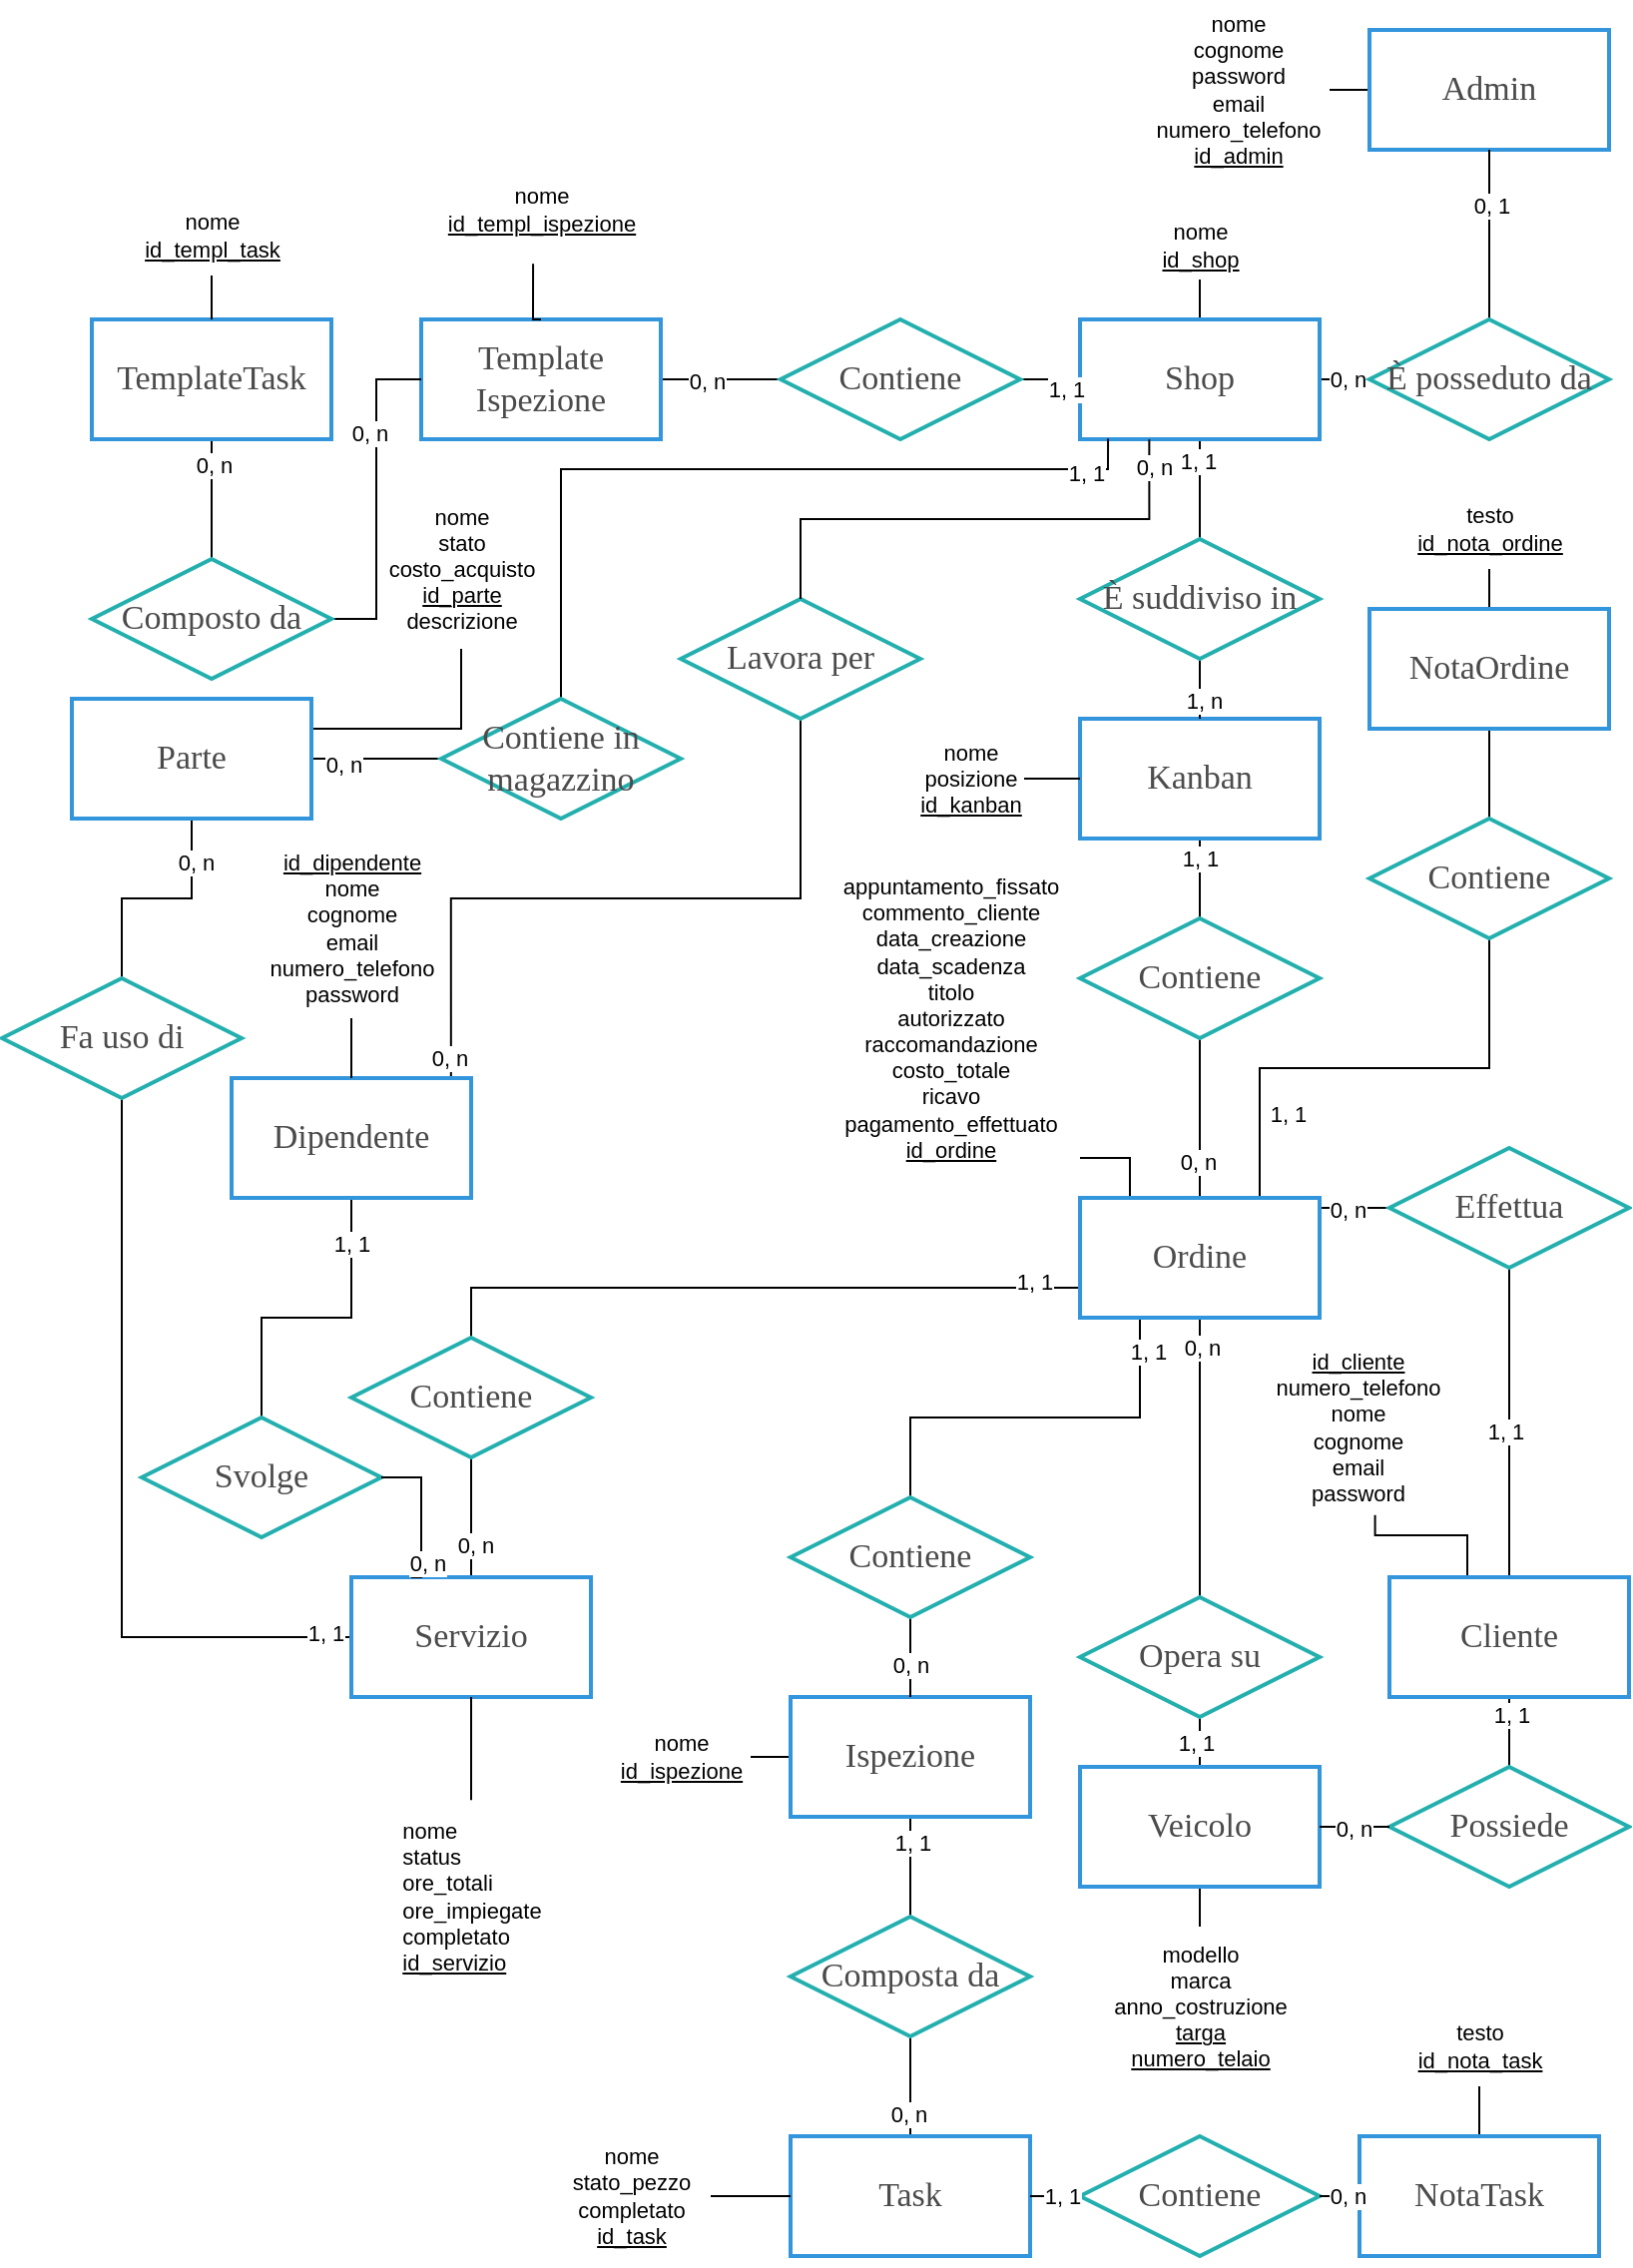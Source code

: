<mxfile version="24.2.3" type="device">
  <diagram name="Page-1" id="WFpe2bnqsvH8dOUI9pfY">
    <mxGraphModel dx="1434" dy="746" grid="1" gridSize="10" guides="1" tooltips="1" connect="1" arrows="1" fold="1" page="1" pageScale="1" pageWidth="827" pageHeight="1169" math="0" shadow="0">
      <root>
        <mxCell id="0" />
        <mxCell id="1" parent="0" />
        <mxCell id="5VXQHmCMqtN81jwy3sj8-49" value="" style="edgeStyle=orthogonalEdgeStyle;rounded=0;orthogonalLoop=1;jettySize=auto;html=1;strokeColor=default;endArrow=none;endFill=0;" parent="1" source="5VXQHmCMqtN81jwy3sj8-51" target="5VXQHmCMqtN81jwy3sj8-54" edge="1">
          <mxGeometry relative="1" as="geometry" />
        </mxCell>
        <mxCell id="5VXQHmCMqtN81jwy3sj8-50" value="1, 1" style="edgeLabel;html=1;align=center;verticalAlign=middle;resizable=0;points=[];" parent="5VXQHmCMqtN81jwy3sj8-49" connectable="0" vertex="1">
          <mxGeometry x="-0.517" relative="1" as="geometry">
            <mxPoint as="offset" />
          </mxGeometry>
        </mxCell>
        <mxCell id="5VXQHmCMqtN81jwy3sj8-51" value="Kanban" style="rounded=0;whiteSpace=wrap;html=1;strokeWidth=2;strokeColor=#3396dd;fontFamily=Verdana;fontSize=17;fontStyle=0;fontColor=#4D4D4D;" parent="1" vertex="1">
          <mxGeometry x="546" y="385" width="120" height="60" as="geometry" />
        </mxCell>
        <mxCell id="5VXQHmCMqtN81jwy3sj8-52" value="" style="edgeStyle=orthogonalEdgeStyle;shape=connector;rounded=0;orthogonalLoop=1;jettySize=auto;html=1;labelBackgroundColor=default;strokeColor=default;align=center;verticalAlign=middle;fontFamily=Helvetica;fontSize=11;fontColor=default;endArrow=none;endFill=0;" parent="1" source="5VXQHmCMqtN81jwy3sj8-54" target="5VXQHmCMqtN81jwy3sj8-68" edge="1">
          <mxGeometry relative="1" as="geometry" />
        </mxCell>
        <mxCell id="5VXQHmCMqtN81jwy3sj8-53" value="0, n" style="edgeLabel;html=1;align=center;verticalAlign=middle;resizable=0;points=[];" parent="5VXQHmCMqtN81jwy3sj8-52" connectable="0" vertex="1">
          <mxGeometry x="0.554" y="-1" relative="1" as="geometry">
            <mxPoint as="offset" />
          </mxGeometry>
        </mxCell>
        <mxCell id="5VXQHmCMqtN81jwy3sj8-54" value="Contiene" style="rhombus;whiteSpace=wrap;html=1;strokeWidth=2;strokeColor=#24afaf;fontFamily=Verdana;fontSize=17;fontColor=#4B4B4B;" parent="1" vertex="1">
          <mxGeometry x="546" y="485" width="120" height="60" as="geometry" />
        </mxCell>
        <mxCell id="5VXQHmCMqtN81jwy3sj8-55" value="" style="edgeStyle=orthogonalEdgeStyle;shape=connector;rounded=0;orthogonalLoop=1;jettySize=auto;html=1;labelBackgroundColor=default;strokeColor=default;align=center;verticalAlign=middle;fontFamily=Helvetica;fontSize=11;fontColor=default;endArrow=none;endFill=0;" parent="1" source="5VXQHmCMqtN81jwy3sj8-68" target="5VXQHmCMqtN81jwy3sj8-84" edge="1">
          <mxGeometry relative="1" as="geometry" />
        </mxCell>
        <mxCell id="5VXQHmCMqtN81jwy3sj8-56" value="0, n" style="edgeLabel;html=1;align=center;verticalAlign=middle;resizable=0;points=[];" parent="5VXQHmCMqtN81jwy3sj8-55" connectable="0" vertex="1">
          <mxGeometry x="-0.796" y="1" relative="1" as="geometry">
            <mxPoint as="offset" />
          </mxGeometry>
        </mxCell>
        <mxCell id="5VXQHmCMqtN81jwy3sj8-57" value="" style="shape=connector;rounded=0;orthogonalLoop=1;jettySize=auto;html=1;labelBackgroundColor=default;strokeColor=default;align=center;verticalAlign=middle;fontFamily=Helvetica;fontSize=11;fontColor=default;endArrow=none;endFill=0;exitX=1;exitY=0.25;exitDx=0;exitDy=0;entryX=0;entryY=0.5;entryDx=0;entryDy=0;edgeStyle=orthogonalEdgeStyle;" parent="1" source="5VXQHmCMqtN81jwy3sj8-68" target="5VXQHmCMqtN81jwy3sj8-85" edge="1">
          <mxGeometry relative="1" as="geometry">
            <mxPoint x="796" y="640" as="targetPoint" />
            <Array as="points">
              <mxPoint x="666" y="630" />
            </Array>
          </mxGeometry>
        </mxCell>
        <mxCell id="5VXQHmCMqtN81jwy3sj8-58" value="0, n" style="edgeLabel;html=1;align=center;verticalAlign=middle;resizable=0;points=[];" parent="5VXQHmCMqtN81jwy3sj8-57" connectable="0" vertex="1">
          <mxGeometry x="-0.717" y="-2" relative="1" as="geometry">
            <mxPoint x="12" y="-3" as="offset" />
          </mxGeometry>
        </mxCell>
        <mxCell id="5VXQHmCMqtN81jwy3sj8-59" style="edgeStyle=orthogonalEdgeStyle;shape=connector;rounded=0;orthogonalLoop=1;jettySize=auto;html=1;labelBackgroundColor=default;strokeColor=default;align=center;verticalAlign=middle;fontFamily=Helvetica;fontSize=11;fontColor=default;endArrow=none;endFill=0;" parent="1" source="5VXQHmCMqtN81jwy3sj8-68" target="5VXQHmCMqtN81jwy3sj8-93" edge="1">
          <mxGeometry relative="1" as="geometry">
            <Array as="points">
              <mxPoint x="571" y="605" />
              <mxPoint x="481" y="605" />
            </Array>
          </mxGeometry>
        </mxCell>
        <mxCell id="5VXQHmCMqtN81jwy3sj8-60" style="edgeStyle=orthogonalEdgeStyle;shape=connector;rounded=0;orthogonalLoop=1;jettySize=auto;html=1;entryX=0.5;entryY=0;entryDx=0;entryDy=0;labelBackgroundColor=default;strokeColor=default;align=center;verticalAlign=middle;fontFamily=Helvetica;fontSize=11;fontColor=default;endArrow=none;endFill=0;exitX=0.75;exitY=0;exitDx=0;exitDy=0;" parent="1" source="5VXQHmCMqtN81jwy3sj8-68" target="5VXQHmCMqtN81jwy3sj8-98" edge="1">
          <mxGeometry relative="1" as="geometry">
            <Array as="points">
              <mxPoint x="636" y="560" />
              <mxPoint x="751" y="560" />
            </Array>
          </mxGeometry>
        </mxCell>
        <mxCell id="5VXQHmCMqtN81jwy3sj8-61" value="1, 1" style="edgeLabel;html=1;align=center;verticalAlign=middle;resizable=0;points=[];" parent="5VXQHmCMqtN81jwy3sj8-60" connectable="0" vertex="1">
          <mxGeometry x="-0.773" y="1" relative="1" as="geometry">
            <mxPoint x="15" y="-8" as="offset" />
          </mxGeometry>
        </mxCell>
        <mxCell id="5VXQHmCMqtN81jwy3sj8-62" style="edgeStyle=orthogonalEdgeStyle;shape=connector;rounded=0;orthogonalLoop=1;jettySize=auto;html=1;entryX=0.5;entryY=0;entryDx=0;entryDy=0;labelBackgroundColor=default;strokeColor=default;align=center;verticalAlign=middle;fontFamily=Helvetica;fontSize=11;fontColor=default;endArrow=none;endFill=0;exitX=0.25;exitY=1;exitDx=0;exitDy=0;" parent="1" source="5VXQHmCMqtN81jwy3sj8-68" target="5VXQHmCMqtN81jwy3sj8-106" edge="1">
          <mxGeometry relative="1" as="geometry">
            <Array as="points">
              <mxPoint x="576" y="735" />
              <mxPoint x="461" y="735" />
            </Array>
          </mxGeometry>
        </mxCell>
        <mxCell id="5VXQHmCMqtN81jwy3sj8-63" value="1, 1" style="edgeLabel;html=1;align=center;verticalAlign=middle;resizable=0;points=[];" parent="5VXQHmCMqtN81jwy3sj8-62" connectable="0" vertex="1">
          <mxGeometry x="-0.837" y="4" relative="1" as="geometry">
            <mxPoint as="offset" />
          </mxGeometry>
        </mxCell>
        <mxCell id="5VXQHmCMqtN81jwy3sj8-66" style="rounded=0;orthogonalLoop=1;jettySize=auto;html=1;entryX=0.5;entryY=0;entryDx=0;entryDy=0;endArrow=none;endFill=0;exitX=0;exitY=0.75;exitDx=0;exitDy=0;edgeStyle=orthogonalEdgeStyle;" parent="1" source="5VXQHmCMqtN81jwy3sj8-68" target="5VXQHmCMqtN81jwy3sj8-150" edge="1">
          <mxGeometry relative="1" as="geometry">
            <mxPoint x="541" y="665" as="sourcePoint" />
          </mxGeometry>
        </mxCell>
        <mxCell id="5VXQHmCMqtN81jwy3sj8-67" value="1, 1" style="edgeLabel;html=1;align=center;verticalAlign=middle;resizable=0;points=[];" parent="5VXQHmCMqtN81jwy3sj8-66" connectable="0" vertex="1">
          <mxGeometry x="-0.868" y="-2" relative="1" as="geometry">
            <mxPoint x="-1" y="-1" as="offset" />
          </mxGeometry>
        </mxCell>
        <mxCell id="5VXQHmCMqtN81jwy3sj8-68" value="Ordine" style="rounded=0;whiteSpace=wrap;html=1;strokeWidth=2;strokeColor=#3396dd;fontFamily=Verdana;fontSize=17;fontStyle=0;fontColor=#4D4D4D;" parent="1" vertex="1">
          <mxGeometry x="546" y="625" width="120" height="60" as="geometry" />
        </mxCell>
        <mxCell id="5VXQHmCMqtN81jwy3sj8-69" value="" style="edgeStyle=orthogonalEdgeStyle;shape=connector;rounded=0;orthogonalLoop=1;jettySize=auto;html=1;labelBackgroundColor=default;strokeColor=default;align=center;verticalAlign=middle;fontFamily=Helvetica;fontSize=11;fontColor=default;endArrow=none;endFill=0;" parent="1" source="5VXQHmCMqtN81jwy3sj8-72" target="5VXQHmCMqtN81jwy3sj8-85" edge="1">
          <mxGeometry relative="1" as="geometry" />
        </mxCell>
        <mxCell id="5VXQHmCMqtN81jwy3sj8-70" value="1, 1" style="edgeLabel;html=1;align=center;verticalAlign=middle;resizable=0;points=[];" parent="5VXQHmCMqtN81jwy3sj8-69" connectable="0" vertex="1">
          <mxGeometry x="-0.147" y="1" relative="1" as="geometry">
            <mxPoint x="-1" y="-7" as="offset" />
          </mxGeometry>
        </mxCell>
        <mxCell id="5VXQHmCMqtN81jwy3sj8-71" value="" style="edgeStyle=orthogonalEdgeStyle;shape=connector;rounded=0;orthogonalLoop=1;jettySize=auto;html=1;labelBackgroundColor=default;strokeColor=default;align=center;verticalAlign=middle;fontFamily=Helvetica;fontSize=11;fontColor=default;endArrow=none;endFill=0;entryX=0.58;entryY=0.987;entryDx=0;entryDy=0;entryPerimeter=0;" parent="1" source="5VXQHmCMqtN81jwy3sj8-72" target="5VXQHmCMqtN81jwy3sj8-95" edge="1">
          <mxGeometry relative="1" as="geometry">
            <Array as="points">
              <mxPoint x="740" y="794" />
            </Array>
          </mxGeometry>
        </mxCell>
        <mxCell id="yWOdkGlHMoOaT9Cj7T8r-2" style="edgeStyle=orthogonalEdgeStyle;rounded=0;orthogonalLoop=1;jettySize=auto;html=1;exitX=0.5;exitY=1;exitDx=0;exitDy=0;entryX=0.5;entryY=0;entryDx=0;entryDy=0;endArrow=none;endFill=0;" parent="1" source="5VXQHmCMqtN81jwy3sj8-72" target="yWOdkGlHMoOaT9Cj7T8r-1" edge="1">
          <mxGeometry relative="1" as="geometry" />
        </mxCell>
        <mxCell id="yWOdkGlHMoOaT9Cj7T8r-4" value="1, 1" style="edgeLabel;html=1;align=center;verticalAlign=middle;resizable=0;points=[];" parent="yWOdkGlHMoOaT9Cj7T8r-2" vertex="1" connectable="0">
          <mxGeometry x="-0.513" y="1" relative="1" as="geometry">
            <mxPoint as="offset" />
          </mxGeometry>
        </mxCell>
        <mxCell id="5VXQHmCMqtN81jwy3sj8-72" value="Cliente" style="rounded=0;whiteSpace=wrap;html=1;strokeWidth=2;strokeColor=#3396dd;fontFamily=Verdana;fontSize=17;fontColor=#4B4B4B;" parent="1" vertex="1">
          <mxGeometry x="701" y="815" width="120" height="60" as="geometry" />
        </mxCell>
        <mxCell id="5VXQHmCMqtN81jwy3sj8-73" value="" style="edgeStyle=orthogonalEdgeStyle;shape=connector;rounded=0;orthogonalLoop=1;jettySize=auto;html=1;labelBackgroundColor=default;strokeColor=default;align=center;verticalAlign=middle;fontFamily=Helvetica;fontSize=11;fontColor=default;endArrow=none;endFill=0;" parent="1" source="5VXQHmCMqtN81jwy3sj8-76" target="5VXQHmCMqtN81jwy3sj8-84" edge="1">
          <mxGeometry relative="1" as="geometry" />
        </mxCell>
        <mxCell id="5VXQHmCMqtN81jwy3sj8-74" value="1, 1" style="edgeLabel;html=1;align=center;verticalAlign=middle;resizable=0;points=[];" parent="5VXQHmCMqtN81jwy3sj8-73" connectable="0" vertex="1">
          <mxGeometry x="-0.556" y="2" relative="1" as="geometry">
            <mxPoint as="offset" />
          </mxGeometry>
        </mxCell>
        <mxCell id="5VXQHmCMqtN81jwy3sj8-75" value="" style="edgeStyle=orthogonalEdgeStyle;shape=connector;rounded=0;orthogonalLoop=1;jettySize=auto;html=1;labelBackgroundColor=default;strokeColor=default;align=center;verticalAlign=middle;fontFamily=Helvetica;fontSize=11;fontColor=default;endArrow=none;endFill=0;exitX=0.5;exitY=1;exitDx=0;exitDy=0;" parent="1" source="5VXQHmCMqtN81jwy3sj8-76" target="5VXQHmCMqtN81jwy3sj8-94" edge="1">
          <mxGeometry relative="1" as="geometry" />
        </mxCell>
        <mxCell id="5VXQHmCMqtN81jwy3sj8-76" value="Veicolo" style="rounded=0;whiteSpace=wrap;html=1;strokeWidth=2;strokeColor=#3396dd;fontFamily=Verdana;fontSize=17;fontColor=#4B4B4B;" parent="1" vertex="1">
          <mxGeometry x="546" y="910" width="120" height="60" as="geometry" />
        </mxCell>
        <mxCell id="5VXQHmCMqtN81jwy3sj8-77" style="edgeStyle=orthogonalEdgeStyle;shape=connector;rounded=0;orthogonalLoop=1;jettySize=auto;html=1;exitX=0.5;exitY=1;exitDx=0;exitDy=0;entryX=0.5;entryY=0;entryDx=0;entryDy=0;labelBackgroundColor=default;strokeColor=default;align=center;verticalAlign=middle;fontFamily=Helvetica;fontSize=11;fontColor=default;endArrow=none;endFill=0;" parent="1" source="5VXQHmCMqtN81jwy3sj8-81" target="5VXQHmCMqtN81jwy3sj8-147" edge="1">
          <mxGeometry relative="1" as="geometry">
            <Array as="points">
              <mxPoint x="181" y="685" />
              <mxPoint x="136" y="685" />
            </Array>
          </mxGeometry>
        </mxCell>
        <mxCell id="5VXQHmCMqtN81jwy3sj8-78" value="1, 1" style="edgeLabel;html=1;align=center;verticalAlign=middle;resizable=0;points=[];" parent="5VXQHmCMqtN81jwy3sj8-77" connectable="0" vertex="1">
          <mxGeometry x="-0.708" y="-1" relative="1" as="geometry">
            <mxPoint x="1" as="offset" />
          </mxGeometry>
        </mxCell>
        <mxCell id="eU5fJoXNs99zHym22HlU-8" style="edgeStyle=orthogonalEdgeStyle;rounded=0;orthogonalLoop=1;jettySize=auto;html=1;exitX=0.916;exitY=0.006;exitDx=0;exitDy=0;entryX=0.5;entryY=1;entryDx=0;entryDy=0;exitPerimeter=0;endArrow=none;endFill=0;" parent="1" source="5VXQHmCMqtN81jwy3sj8-81" target="eU5fJoXNs99zHym22HlU-7" edge="1">
          <mxGeometry relative="1" as="geometry" />
        </mxCell>
        <mxCell id="eU5fJoXNs99zHym22HlU-11" value="0, n" style="edgeLabel;html=1;align=center;verticalAlign=middle;resizable=0;points=[];" parent="eU5fJoXNs99zHym22HlU-8" vertex="1" connectable="0">
          <mxGeometry x="-0.937" y="1" relative="1" as="geometry">
            <mxPoint as="offset" />
          </mxGeometry>
        </mxCell>
        <mxCell id="5VXQHmCMqtN81jwy3sj8-81" value="Dipendente" style="rounded=0;whiteSpace=wrap;html=1;strokeWidth=2;strokeColor=#3396dd;fontFamily=Verdana;fontSize=17;fontColor=#4B4B4B;" parent="1" vertex="1">
          <mxGeometry x="121" y="565" width="120" height="60" as="geometry" />
        </mxCell>
        <mxCell id="5VXQHmCMqtN81jwy3sj8-82" style="edgeStyle=orthogonalEdgeStyle;shape=connector;rounded=0;orthogonalLoop=1;jettySize=auto;html=1;labelBackgroundColor=default;strokeColor=default;align=center;verticalAlign=middle;fontFamily=Helvetica;fontSize=11;fontColor=default;endArrow=none;endFill=0;exitX=0.5;exitY=0;exitDx=0;exitDy=0;" parent="1" source="5VXQHmCMqtN81jwy3sj8-83" target="5VXQHmCMqtN81jwy3sj8-99" edge="1">
          <mxGeometry relative="1" as="geometry" />
        </mxCell>
        <mxCell id="5VXQHmCMqtN81jwy3sj8-83" value="NotaTask" style="rounded=0;whiteSpace=wrap;html=1;strokeWidth=2;strokeColor=#3396dd;fontFamily=Verdana;fontSize=17;fontColor=#4B4B4B;" parent="1" vertex="1">
          <mxGeometry x="686" y="1095" width="120" height="60" as="geometry" />
        </mxCell>
        <mxCell id="5VXQHmCMqtN81jwy3sj8-84" value="Opera su" style="rhombus;whiteSpace=wrap;html=1;strokeWidth=2;strokeColor=#24afaf;fontFamily=Verdana;fontSize=17;fontColor=#4B4B4B;" parent="1" vertex="1">
          <mxGeometry x="546" y="825" width="120" height="60" as="geometry" />
        </mxCell>
        <mxCell id="5VXQHmCMqtN81jwy3sj8-85" value="Effettua" style="rhombus;whiteSpace=wrap;html=1;strokeWidth=2;strokeColor=#24afaf;fontFamily=Verdana;fontSize=17;fontColor=#4B4B4B;" parent="1" vertex="1">
          <mxGeometry x="701" y="600" width="120" height="60" as="geometry" />
        </mxCell>
        <mxCell id="5VXQHmCMqtN81jwy3sj8-86" value="" style="edgeStyle=orthogonalEdgeStyle;shape=connector;rounded=0;orthogonalLoop=1;jettySize=auto;html=1;labelBackgroundColor=default;strokeColor=default;align=center;verticalAlign=middle;fontFamily=Helvetica;fontSize=11;fontColor=default;endArrow=none;endFill=0;" parent="1" source="5VXQHmCMqtN81jwy3sj8-89" target="5VXQHmCMqtN81jwy3sj8-92" edge="1">
          <mxGeometry relative="1" as="geometry" />
        </mxCell>
        <mxCell id="5VXQHmCMqtN81jwy3sj8-87" value="1, 1" style="edgeLabel;html=1;align=center;verticalAlign=middle;resizable=0;points=[];" parent="5VXQHmCMqtN81jwy3sj8-86" connectable="0" vertex="1">
          <mxGeometry x="-0.568" y="-1" relative="1" as="geometry">
            <mxPoint as="offset" />
          </mxGeometry>
        </mxCell>
        <mxCell id="5VXQHmCMqtN81jwy3sj8-88" style="edgeStyle=orthogonalEdgeStyle;rounded=0;orthogonalLoop=1;jettySize=auto;html=1;exitX=0.5;exitY=0;exitDx=0;exitDy=0;endArrow=none;endFill=0;" parent="1" source="5VXQHmCMqtN81jwy3sj8-89" target="5VXQHmCMqtN81jwy3sj8-167" edge="1">
          <mxGeometry relative="1" as="geometry" />
        </mxCell>
        <mxCell id="5VXQHmCMqtN81jwy3sj8-174" style="edgeStyle=orthogonalEdgeStyle;rounded=0;orthogonalLoop=1;jettySize=auto;html=1;exitX=1;exitY=0.5;exitDx=0;exitDy=0;entryX=0;entryY=0.5;entryDx=0;entryDy=0;endArrow=none;endFill=0;" parent="1" source="5VXQHmCMqtN81jwy3sj8-89" target="5VXQHmCMqtN81jwy3sj8-173" edge="1">
          <mxGeometry relative="1" as="geometry" />
        </mxCell>
        <mxCell id="eU5fJoXNs99zHym22HlU-3" value="0, n" style="edgeLabel;html=1;align=center;verticalAlign=middle;resizable=0;points=[];" parent="5VXQHmCMqtN81jwy3sj8-174" vertex="1" connectable="0">
          <mxGeometry x="0.408" y="-2" relative="1" as="geometry">
            <mxPoint x="-4" y="-2" as="offset" />
          </mxGeometry>
        </mxCell>
        <mxCell id="5VXQHmCMqtN81jwy3sj8-89" value="Shop" style="rounded=0;whiteSpace=wrap;html=1;strokeWidth=2;strokeColor=#3396dd;fontFamily=Verdana;fontSize=17;fontColor=#4B4B4B;" parent="1" vertex="1">
          <mxGeometry x="546" y="185" width="120" height="60" as="geometry" />
        </mxCell>
        <mxCell id="5VXQHmCMqtN81jwy3sj8-90" value="" style="edgeStyle=orthogonalEdgeStyle;shape=connector;rounded=0;orthogonalLoop=1;jettySize=auto;html=1;labelBackgroundColor=default;strokeColor=default;align=center;verticalAlign=middle;fontFamily=Helvetica;fontSize=11;fontColor=default;endArrow=none;endFill=0;" parent="1" source="5VXQHmCMqtN81jwy3sj8-92" target="5VXQHmCMqtN81jwy3sj8-51" edge="1">
          <mxGeometry relative="1" as="geometry" />
        </mxCell>
        <mxCell id="5VXQHmCMqtN81jwy3sj8-91" value="1, n" style="edgeLabel;html=1;align=center;verticalAlign=middle;resizable=0;points=[];" parent="5VXQHmCMqtN81jwy3sj8-90" connectable="0" vertex="1">
          <mxGeometry x="0.632" y="2" relative="1" as="geometry">
            <mxPoint as="offset" />
          </mxGeometry>
        </mxCell>
        <mxCell id="5VXQHmCMqtN81jwy3sj8-92" value="È suddiviso in" style="rhombus;whiteSpace=wrap;html=1;strokeWidth=2;strokeColor=#24afaf;fontFamily=Verdana;fontSize=17;fontColor=#4B4B4B;" parent="1" vertex="1">
          <mxGeometry x="546" y="295" width="120" height="60" as="geometry" />
        </mxCell>
        <mxCell id="5VXQHmCMqtN81jwy3sj8-93" value="appuntamento_fissato&lt;br style=&quot;font-size: 11px;&quot;&gt;commento_cliente&lt;br style=&quot;font-size: 11px;&quot;&gt;data_creazione&lt;br style=&quot;font-size: 11px;&quot;&gt;data_scadenza&lt;br style=&quot;font-size: 11px;&quot;&gt;titolo&lt;br style=&quot;font-size: 11px;&quot;&gt;autorizzato&lt;br style=&quot;font-size: 11px;&quot;&gt;raccomandazione&lt;div&gt;costo_totale&lt;br&gt;ricavo&lt;br&gt;pagamento_effettuato&lt;br style=&quot;font-size: 11px;&quot;&gt;&lt;u style=&quot;font-size: 11px;&quot;&gt;id_ordine&lt;/u&gt;&lt;/div&gt;" style="text;html=1;align=center;verticalAlign=middle;resizable=0;points=[];autosize=1;strokeColor=none;fillColor=none;fontSize=11;fontFamily=Helvetica;fontColor=default;" parent="1" vertex="1">
          <mxGeometry x="416" y="455" width="130" height="160" as="geometry" />
        </mxCell>
        <mxCell id="5VXQHmCMqtN81jwy3sj8-94" value="modello&lt;br style=&quot;font-size: 11px;&quot;&gt;marca&lt;br style=&quot;font-size: 11px;&quot;&gt;anno_costruzione&lt;br style=&quot;font-size: 11px;&quot;&gt;&lt;u style=&quot;font-size: 11px;&quot;&gt;targa&lt;br style=&quot;font-size: 11px;&quot;&gt;numero_telaio&lt;/u&gt;" style="text;html=1;align=center;verticalAlign=middle;resizable=0;points=[];autosize=1;strokeColor=none;fillColor=none;fontSize=11;fontFamily=Helvetica;fontColor=default;" parent="1" vertex="1">
          <mxGeometry x="551" y="990" width="110" height="80" as="geometry" />
        </mxCell>
        <mxCell id="5VXQHmCMqtN81jwy3sj8-95" value="&lt;u style=&quot;font-size: 11px;&quot;&gt;id_cliente&lt;/u&gt;&lt;br style=&quot;font-size: 11px;&quot;&gt;numero_telefono&lt;br style=&quot;font-size: 11px;&quot;&gt;nome&lt;br style=&quot;font-size: 11px;&quot;&gt;cognome&lt;br style=&quot;font-size: 11px;&quot;&gt;email&lt;br&gt;password" style="text;html=1;align=center;verticalAlign=middle;resizable=0;points=[];autosize=1;strokeColor=none;fillColor=none;fontSize=11;fontFamily=Helvetica;fontColor=default;" parent="1" vertex="1">
          <mxGeometry x="630" y="695" width="110" height="90" as="geometry" />
        </mxCell>
        <mxCell id="5VXQHmCMqtN81jwy3sj8-96" style="edgeStyle=orthogonalEdgeStyle;shape=connector;rounded=0;orthogonalLoop=1;jettySize=auto;html=1;labelBackgroundColor=default;strokeColor=default;align=center;verticalAlign=middle;fontFamily=Helvetica;fontSize=11;fontColor=default;endArrow=none;endFill=0;entryX=0.5;entryY=1;entryDx=0;entryDy=0;" parent="1" source="5VXQHmCMqtN81jwy3sj8-98" target="5VXQHmCMqtN81jwy3sj8-161" edge="1">
          <mxGeometry relative="1" as="geometry" />
        </mxCell>
        <mxCell id="5VXQHmCMqtN81jwy3sj8-97" value="0, n" style="edgeLabel;html=1;align=center;verticalAlign=middle;resizable=0;points=[];" parent="5VXQHmCMqtN81jwy3sj8-96" connectable="0" vertex="1">
          <mxGeometry x="0.855" y="2" relative="1" as="geometry">
            <mxPoint x="-2" y="-16" as="offset" />
          </mxGeometry>
        </mxCell>
        <mxCell id="5VXQHmCMqtN81jwy3sj8-98" value="Contiene" style="rhombus;whiteSpace=wrap;html=1;strokeWidth=2;strokeColor=#24afaf;fontFamily=Verdana;fontSize=17;fontColor=#4B4B4B;" parent="1" vertex="1">
          <mxGeometry x="691" y="435" width="120" height="60" as="geometry" />
        </mxCell>
        <mxCell id="5VXQHmCMqtN81jwy3sj8-99" value="testo&lt;br style=&quot;font-size: 11px;&quot;&gt;&lt;u style=&quot;font-size: 11px;&quot;&gt;id_nota_task&lt;/u&gt;" style="text;html=1;align=center;verticalAlign=middle;resizable=0;points=[];autosize=1;strokeColor=none;fillColor=none;fontSize=11;fontFamily=Helvetica;fontColor=default;" parent="1" vertex="1">
          <mxGeometry x="701" y="1030" width="90" height="40" as="geometry" />
        </mxCell>
        <mxCell id="5VXQHmCMqtN81jwy3sj8-100" value="" style="edgeStyle=orthogonalEdgeStyle;shape=connector;rounded=0;orthogonalLoop=1;jettySize=auto;html=1;labelBackgroundColor=default;strokeColor=default;align=center;verticalAlign=middle;fontFamily=Helvetica;fontSize=11;fontColor=default;endArrow=none;endFill=0;" parent="1" source="5VXQHmCMqtN81jwy3sj8-103" target="5VXQHmCMqtN81jwy3sj8-109" edge="1">
          <mxGeometry relative="1" as="geometry" />
        </mxCell>
        <mxCell id="5VXQHmCMqtN81jwy3sj8-101" value="1, 1" style="edgeLabel;html=1;align=center;verticalAlign=middle;resizable=0;points=[];" parent="5VXQHmCMqtN81jwy3sj8-100" connectable="0" vertex="1">
          <mxGeometry x="-0.487" y="1" relative="1" as="geometry">
            <mxPoint as="offset" />
          </mxGeometry>
        </mxCell>
        <mxCell id="5VXQHmCMqtN81jwy3sj8-102" style="edgeStyle=orthogonalEdgeStyle;shape=connector;rounded=0;orthogonalLoop=1;jettySize=auto;html=1;labelBackgroundColor=default;strokeColor=default;align=center;verticalAlign=middle;fontFamily=Helvetica;fontSize=11;fontColor=default;endArrow=none;endFill=0;" parent="1" source="5VXQHmCMqtN81jwy3sj8-103" target="5VXQHmCMqtN81jwy3sj8-111" edge="1">
          <mxGeometry relative="1" as="geometry" />
        </mxCell>
        <mxCell id="5VXQHmCMqtN81jwy3sj8-103" value="Ispezione" style="rounded=0;whiteSpace=wrap;html=1;strokeWidth=2;strokeColor=#3396dd;fontFamily=Verdana;fontSize=17;fontColor=#4B4B4B;" parent="1" vertex="1">
          <mxGeometry x="401" y="875" width="120" height="60" as="geometry" />
        </mxCell>
        <mxCell id="5VXQHmCMqtN81jwy3sj8-104" style="edgeStyle=orthogonalEdgeStyle;shape=connector;rounded=0;orthogonalLoop=1;jettySize=auto;html=1;entryX=0.5;entryY=0;entryDx=0;entryDy=0;labelBackgroundColor=default;strokeColor=default;align=center;verticalAlign=middle;fontFamily=Helvetica;fontSize=11;fontColor=default;endArrow=none;endFill=0;" parent="1" source="5VXQHmCMqtN81jwy3sj8-106" target="5VXQHmCMqtN81jwy3sj8-103" edge="1">
          <mxGeometry relative="1" as="geometry" />
        </mxCell>
        <mxCell id="5VXQHmCMqtN81jwy3sj8-105" value="0, n" style="edgeLabel;html=1;align=center;verticalAlign=middle;resizable=0;points=[];" parent="5VXQHmCMqtN81jwy3sj8-104" connectable="0" vertex="1">
          <mxGeometry x="0.206" relative="1" as="geometry">
            <mxPoint as="offset" />
          </mxGeometry>
        </mxCell>
        <mxCell id="5VXQHmCMqtN81jwy3sj8-106" value="Contiene" style="rhombus;whiteSpace=wrap;html=1;strokeWidth=2;strokeColor=#24afaf;fontFamily=Verdana;fontSize=17;fontColor=#4B4B4B;" parent="1" vertex="1">
          <mxGeometry x="401" y="775" width="120" height="60" as="geometry" />
        </mxCell>
        <mxCell id="5VXQHmCMqtN81jwy3sj8-107" value="" style="edgeStyle=orthogonalEdgeStyle;shape=connector;rounded=0;orthogonalLoop=1;jettySize=auto;html=1;labelBackgroundColor=default;strokeColor=default;align=center;verticalAlign=middle;fontFamily=Helvetica;fontSize=11;fontColor=default;endArrow=none;endFill=0;" parent="1" source="5VXQHmCMqtN81jwy3sj8-109" target="5VXQHmCMqtN81jwy3sj8-110" edge="1">
          <mxGeometry relative="1" as="geometry" />
        </mxCell>
        <mxCell id="5VXQHmCMqtN81jwy3sj8-108" value="0, n" style="edgeLabel;html=1;align=center;verticalAlign=middle;resizable=0;points=[];" parent="5VXQHmCMqtN81jwy3sj8-107" connectable="0" vertex="1">
          <mxGeometry x="0.537" y="-1" relative="1" as="geometry">
            <mxPoint as="offset" />
          </mxGeometry>
        </mxCell>
        <mxCell id="5VXQHmCMqtN81jwy3sj8-109" value="Composta da" style="rhombus;whiteSpace=wrap;html=1;strokeWidth=2;strokeColor=#24afaf;fontFamily=Verdana;fontSize=17;fontColor=#4B4B4B;" parent="1" vertex="1">
          <mxGeometry x="401" y="985" width="120" height="60" as="geometry" />
        </mxCell>
        <mxCell id="5VXQHmCMqtN81jwy3sj8-110" value="Task" style="rounded=0;whiteSpace=wrap;html=1;strokeWidth=2;strokeColor=#3396dd;fontFamily=Verdana;fontSize=17;fontColor=#4B4B4B;" parent="1" vertex="1">
          <mxGeometry x="401" y="1095" width="120" height="60" as="geometry" />
        </mxCell>
        <mxCell id="5VXQHmCMqtN81jwy3sj8-111" value="nome&lt;br style=&quot;font-size: 11px;&quot;&gt;&lt;u style=&quot;font-size: 11px;&quot;&gt;id_ispezione&lt;/u&gt;" style="text;html=1;align=center;verticalAlign=middle;resizable=0;points=[];autosize=1;strokeColor=none;fillColor=none;fontSize=11;fontFamily=Helvetica;fontColor=default;" parent="1" vertex="1">
          <mxGeometry x="306" y="885" width="80" height="40" as="geometry" />
        </mxCell>
        <mxCell id="5VXQHmCMqtN81jwy3sj8-112" value="" style="edgeStyle=orthogonalEdgeStyle;shape=connector;rounded=0;orthogonalLoop=1;jettySize=auto;html=1;labelBackgroundColor=default;strokeColor=default;align=center;verticalAlign=middle;fontFamily=Helvetica;fontSize=11;fontColor=default;endArrow=none;endFill=0;" parent="1" source="5VXQHmCMqtN81jwy3sj8-113" target="5VXQHmCMqtN81jwy3sj8-110" edge="1">
          <mxGeometry relative="1" as="geometry" />
        </mxCell>
        <mxCell id="5VXQHmCMqtN81jwy3sj8-113" value="nome&lt;br style=&quot;font-size: 11px;&quot;&gt;stato_pezzo&lt;br style=&quot;font-size: 11px;&quot;&gt;completato&lt;br style=&quot;font-size: 11px;&quot;&gt;&lt;u style=&quot;font-size: 11px;&quot;&gt;id_task&lt;/u&gt;" style="text;html=1;align=center;verticalAlign=middle;resizable=0;points=[];autosize=1;strokeColor=none;fillColor=none;fontSize=11;fontFamily=Helvetica;fontColor=default;" parent="1" vertex="1">
          <mxGeometry x="281" y="1090" width="80" height="70" as="geometry" />
        </mxCell>
        <mxCell id="5VXQHmCMqtN81jwy3sj8-114" style="edgeStyle=orthogonalEdgeStyle;rounded=0;orthogonalLoop=1;jettySize=auto;html=1;exitX=0.5;exitY=0;exitDx=0;exitDy=0;entryX=0.117;entryY=0.996;entryDx=0;entryDy=0;endArrow=none;endFill=0;entryPerimeter=0;" parent="1" source="5VXQHmCMqtN81jwy3sj8-124" target="5VXQHmCMqtN81jwy3sj8-89" edge="1">
          <mxGeometry relative="1" as="geometry">
            <Array as="points">
              <mxPoint x="286" y="260" />
              <mxPoint x="560" y="260" />
            </Array>
            <mxPoint x="441" y="375" as="sourcePoint" />
          </mxGeometry>
        </mxCell>
        <mxCell id="5VXQHmCMqtN81jwy3sj8-115" value="1, 1" style="edgeLabel;html=1;align=center;verticalAlign=middle;resizable=0;points=[];" parent="5VXQHmCMqtN81jwy3sj8-114" connectable="0" vertex="1">
          <mxGeometry x="0.868" y="-2" relative="1" as="geometry">
            <mxPoint as="offset" />
          </mxGeometry>
        </mxCell>
        <mxCell id="5VXQHmCMqtN81jwy3sj8-116" style="edgeStyle=orthogonalEdgeStyle;shape=connector;rounded=0;orthogonalLoop=1;jettySize=auto;html=1;exitX=1;exitY=0.5;exitDx=0;exitDy=0;entryX=0;entryY=0.5;entryDx=0;entryDy=0;labelBackgroundColor=default;strokeColor=default;align=center;verticalAlign=middle;fontFamily=Helvetica;fontSize=11;fontColor=default;endArrow=none;endFill=0;" parent="1" edge="1">
          <mxGeometry relative="1" as="geometry">
            <mxPoint x="235" y="330" as="targetPoint" />
          </mxGeometry>
        </mxCell>
        <mxCell id="5VXQHmCMqtN81jwy3sj8-117" value="1, 1" style="edgeLabel;html=1;align=center;verticalAlign=middle;resizable=0;points=[];" parent="5VXQHmCMqtN81jwy3sj8-116" connectable="0" vertex="1">
          <mxGeometry x="-0.42" y="4" relative="1" as="geometry">
            <mxPoint x="-1" as="offset" />
          </mxGeometry>
        </mxCell>
        <mxCell id="5VXQHmCMqtN81jwy3sj8-118" style="edgeStyle=orthogonalEdgeStyle;shape=connector;rounded=0;orthogonalLoop=1;jettySize=auto;html=1;exitX=1;exitY=0.5;exitDx=0;exitDy=0;entryX=0;entryY=0.5;entryDx=0;entryDy=0;labelBackgroundColor=default;strokeColor=default;align=center;verticalAlign=middle;fontFamily=Helvetica;fontSize=11;fontColor=default;endArrow=none;endFill=0;" parent="1" source="5VXQHmCMqtN81jwy3sj8-123" target="5VXQHmCMqtN81jwy3sj8-124" edge="1">
          <mxGeometry relative="1" as="geometry" />
        </mxCell>
        <mxCell id="5VXQHmCMqtN81jwy3sj8-119" value="0, n" style="edgeLabel;html=1;align=center;verticalAlign=middle;resizable=0;points=[];" parent="5VXQHmCMqtN81jwy3sj8-118" connectable="0" vertex="1">
          <mxGeometry x="-0.475" y="-2" relative="1" as="geometry">
            <mxPoint x="-1" y="1" as="offset" />
          </mxGeometry>
        </mxCell>
        <mxCell id="5VXQHmCMqtN81jwy3sj8-120" style="edgeStyle=orthogonalEdgeStyle;shape=connector;rounded=0;orthogonalLoop=1;jettySize=auto;html=1;exitX=1;exitY=0.25;exitDx=0;exitDy=0;labelBackgroundColor=default;strokeColor=default;align=center;verticalAlign=middle;fontFamily=Helvetica;fontSize=11;fontColor=default;endArrow=none;endFill=0;" parent="1" source="5VXQHmCMqtN81jwy3sj8-123" target="5VXQHmCMqtN81jwy3sj8-125" edge="1">
          <mxGeometry relative="1" as="geometry" />
        </mxCell>
        <mxCell id="5VXQHmCMqtN81jwy3sj8-121" style="edgeStyle=orthogonalEdgeStyle;rounded=0;orthogonalLoop=1;jettySize=auto;html=1;exitX=0.5;exitY=1;exitDx=0;exitDy=0;entryX=0.5;entryY=0;entryDx=0;entryDy=0;endArrow=none;endFill=0;" parent="1" source="5VXQHmCMqtN81jwy3sj8-123" target="5VXQHmCMqtN81jwy3sj8-154" edge="1">
          <mxGeometry relative="1" as="geometry" />
        </mxCell>
        <mxCell id="5VXQHmCMqtN81jwy3sj8-122" value="0, n" style="edgeLabel;html=1;align=center;verticalAlign=middle;resizable=0;points=[];" parent="5VXQHmCMqtN81jwy3sj8-121" connectable="0" vertex="1">
          <mxGeometry x="-0.625" y="2" relative="1" as="geometry">
            <mxPoint as="offset" />
          </mxGeometry>
        </mxCell>
        <mxCell id="5VXQHmCMqtN81jwy3sj8-123" value="Parte" style="rounded=0;whiteSpace=wrap;html=1;strokeWidth=2;strokeColor=#3396dd;fontFamily=Verdana;fontSize=17;fontColor=#4B4B4B;" parent="1" vertex="1">
          <mxGeometry x="41" y="375" width="120" height="60" as="geometry" />
        </mxCell>
        <mxCell id="5VXQHmCMqtN81jwy3sj8-124" value="Contiene in magazzino" style="rhombus;whiteSpace=wrap;html=1;strokeWidth=2;strokeColor=#24afaf;fontFamily=Verdana;fontSize=17;fontColor=#4B4B4B;" parent="1" vertex="1">
          <mxGeometry x="226" y="375" width="120" height="60" as="geometry" />
        </mxCell>
        <mxCell id="5VXQHmCMqtN81jwy3sj8-125" value="nome&lt;br style=&quot;font-size: 11px;&quot;&gt;stato&lt;br&gt;costo_acquisto&lt;br style=&quot;font-size: 11px;&quot;&gt;&lt;u style=&quot;font-size: 11px;&quot;&gt;id_parte&lt;/u&gt;&lt;br style=&quot;font-size: 11px;&quot;&gt;descrizione" style="text;html=1;align=center;verticalAlign=middle;resizable=0;points=[];autosize=1;strokeColor=none;fillColor=none;fontSize=11;fontFamily=Helvetica;fontColor=default;" parent="1" vertex="1">
          <mxGeometry x="186" y="270" width="100" height="80" as="geometry" />
        </mxCell>
        <mxCell id="5VXQHmCMqtN81jwy3sj8-126" style="edgeStyle=orthogonalEdgeStyle;shape=connector;rounded=0;orthogonalLoop=1;jettySize=auto;html=1;exitX=1;exitY=0.5;exitDx=0;exitDy=0;entryX=0;entryY=0.5;entryDx=0;entryDy=0;labelBackgroundColor=default;strokeColor=default;align=center;verticalAlign=middle;fontFamily=Helvetica;fontSize=11;fontColor=default;endArrow=none;endFill=0;" parent="1" source="5VXQHmCMqtN81jwy3sj8-133" target="5VXQHmCMqtN81jwy3sj8-89" edge="1">
          <mxGeometry relative="1" as="geometry" />
        </mxCell>
        <mxCell id="5VXQHmCMqtN81jwy3sj8-127" value="1, 1" style="edgeLabel;html=1;align=center;verticalAlign=middle;resizable=0;points=[];" parent="5VXQHmCMqtN81jwy3sj8-126" connectable="0" vertex="1">
          <mxGeometry x="0.55" y="-5" relative="1" as="geometry">
            <mxPoint x="-1" as="offset" />
          </mxGeometry>
        </mxCell>
        <mxCell id="5VXQHmCMqtN81jwy3sj8-128" style="edgeStyle=orthogonalEdgeStyle;shape=connector;rounded=0;orthogonalLoop=1;jettySize=auto;html=1;exitX=1;exitY=0.5;exitDx=0;exitDy=0;entryX=0;entryY=0.5;entryDx=0;entryDy=0;labelBackgroundColor=default;strokeColor=default;align=center;verticalAlign=middle;fontFamily=Helvetica;fontSize=11;fontColor=default;endArrow=none;endFill=0;" parent="1" source="5VXQHmCMqtN81jwy3sj8-130" target="5VXQHmCMqtN81jwy3sj8-133" edge="1">
          <mxGeometry relative="1" as="geometry" />
        </mxCell>
        <mxCell id="5VXQHmCMqtN81jwy3sj8-129" value="0, n" style="edgeLabel;html=1;align=center;verticalAlign=middle;resizable=0;points=[];" parent="5VXQHmCMqtN81jwy3sj8-128" connectable="0" vertex="1">
          <mxGeometry x="-0.225" y="-1" relative="1" as="geometry">
            <mxPoint x="-1" as="offset" />
          </mxGeometry>
        </mxCell>
        <mxCell id="5VXQHmCMqtN81jwy3sj8-130" value="Template&lt;br&gt;Ispezione" style="rounded=0;whiteSpace=wrap;html=1;strokeWidth=2;strokeColor=#3396dd;fontFamily=Verdana;fontSize=17;fontColor=#4B4B4B;" parent="1" vertex="1">
          <mxGeometry x="216" y="185" width="120" height="60" as="geometry" />
        </mxCell>
        <mxCell id="5VXQHmCMqtN81jwy3sj8-131" value="nome&lt;br style=&quot;font-size: 11px;&quot;&gt;&lt;u style=&quot;font-size: 11px;&quot;&gt;id_templ_ispezione&lt;/u&gt;" style="text;html=1;align=center;verticalAlign=middle;resizable=0;points=[];autosize=1;strokeColor=none;fillColor=none;fontSize=11;fontFamily=Helvetica;fontColor=default;" parent="1" vertex="1">
          <mxGeometry x="216" y="110" width="120" height="40" as="geometry" />
        </mxCell>
        <mxCell id="5VXQHmCMqtN81jwy3sj8-132" style="edgeStyle=orthogonalEdgeStyle;shape=connector;rounded=0;orthogonalLoop=1;jettySize=auto;html=1;exitX=0.5;exitY=0;exitDx=0;exitDy=0;entryX=0.467;entryY=1.178;entryDx=0;entryDy=0;entryPerimeter=0;labelBackgroundColor=default;strokeColor=default;align=center;verticalAlign=middle;fontFamily=Helvetica;fontSize=11;fontColor=default;endArrow=none;endFill=0;" parent="1" source="5VXQHmCMqtN81jwy3sj8-130" target="5VXQHmCMqtN81jwy3sj8-131" edge="1">
          <mxGeometry relative="1" as="geometry" />
        </mxCell>
        <mxCell id="5VXQHmCMqtN81jwy3sj8-133" value="Contiene" style="rhombus;whiteSpace=wrap;html=1;strokeWidth=2;strokeColor=#24afaf;fontFamily=Verdana;fontSize=17;fontColor=#4B4B4B;" parent="1" vertex="1">
          <mxGeometry x="396" y="185" width="120" height="60" as="geometry" />
        </mxCell>
        <mxCell id="5VXQHmCMqtN81jwy3sj8-134" style="edgeStyle=orthogonalEdgeStyle;shape=connector;rounded=0;orthogonalLoop=1;jettySize=auto;html=1;exitX=1;exitY=0.5;exitDx=0;exitDy=0;entryX=0;entryY=0.5;entryDx=0;entryDy=0;labelBackgroundColor=default;strokeColor=default;align=center;verticalAlign=middle;fontFamily=Helvetica;fontSize=11;fontColor=default;endArrow=none;endFill=0;" parent="1" source="5VXQHmCMqtN81jwy3sj8-138" target="5VXQHmCMqtN81jwy3sj8-130" edge="1">
          <mxGeometry relative="1" as="geometry" />
        </mxCell>
        <mxCell id="5VXQHmCMqtN81jwy3sj8-135" value="0, n" style="edgeLabel;html=1;align=center;verticalAlign=middle;resizable=0;points=[];" parent="5VXQHmCMqtN81jwy3sj8-134" connectable="0" vertex="1">
          <mxGeometry x="0.414" y="3" relative="1" as="geometry">
            <mxPoint x="-1" y="1" as="offset" />
          </mxGeometry>
        </mxCell>
        <mxCell id="5VXQHmCMqtN81jwy3sj8-136" style="edgeStyle=orthogonalEdgeStyle;rounded=0;orthogonalLoop=1;jettySize=auto;html=1;exitX=0.5;exitY=0;exitDx=0;exitDy=0;entryX=0.5;entryY=1;entryDx=0;entryDy=0;endArrow=none;endFill=0;" parent="1" source="5VXQHmCMqtN81jwy3sj8-138" target="5VXQHmCMqtN81jwy3sj8-139" edge="1">
          <mxGeometry relative="1" as="geometry" />
        </mxCell>
        <mxCell id="5VXQHmCMqtN81jwy3sj8-137" value="0, n" style="edgeLabel;html=1;align=center;verticalAlign=middle;resizable=0;points=[];" parent="5VXQHmCMqtN81jwy3sj8-136" connectable="0" vertex="1">
          <mxGeometry x="0.591" y="-1" relative="1" as="geometry">
            <mxPoint as="offset" />
          </mxGeometry>
        </mxCell>
        <mxCell id="5VXQHmCMqtN81jwy3sj8-138" value="Composto da" style="rhombus;whiteSpace=wrap;html=1;strokeWidth=2;strokeColor=#24afaf;fontFamily=Verdana;fontSize=17;fontColor=#4B4B4B;" parent="1" vertex="1">
          <mxGeometry x="51" y="305" width="120" height="60" as="geometry" />
        </mxCell>
        <mxCell id="5VXQHmCMqtN81jwy3sj8-139" value="TemplateTask" style="rounded=0;whiteSpace=wrap;html=1;strokeWidth=2;strokeColor=#3396dd;fontFamily=Verdana;fontSize=17;fontColor=#4B4B4B;" parent="1" vertex="1">
          <mxGeometry x="51" y="185" width="120" height="60" as="geometry" />
        </mxCell>
        <mxCell id="5VXQHmCMqtN81jwy3sj8-140" value="nome&lt;br style=&quot;font-size: 11px;&quot;&gt;&lt;u style=&quot;font-size: 11px;&quot;&gt;id_templ_task&lt;/u&gt;" style="text;html=1;align=center;verticalAlign=middle;resizable=0;points=[];autosize=1;strokeColor=none;fillColor=none;fontSize=11;fontFamily=Helvetica;fontColor=default;" parent="1" vertex="1">
          <mxGeometry x="66" y="123" width="90" height="40" as="geometry" />
        </mxCell>
        <mxCell id="5VXQHmCMqtN81jwy3sj8-141" style="edgeStyle=orthogonalEdgeStyle;shape=connector;rounded=0;orthogonalLoop=1;jettySize=auto;html=1;exitX=0.5;exitY=0;exitDx=0;exitDy=0;labelBackgroundColor=default;strokeColor=default;align=center;verticalAlign=middle;fontFamily=Helvetica;fontSize=11;fontColor=default;endArrow=none;endFill=0;" parent="1" source="5VXQHmCMqtN81jwy3sj8-139" target="5VXQHmCMqtN81jwy3sj8-140" edge="1">
          <mxGeometry relative="1" as="geometry" />
        </mxCell>
        <mxCell id="5VXQHmCMqtN81jwy3sj8-142" style="rounded=0;orthogonalLoop=1;jettySize=auto;html=1;entryX=0.5;entryY=1;entryDx=0;entryDy=0;exitX=0.5;exitY=0;exitDx=0;exitDy=0;endArrow=none;endFill=0;" parent="1" source="5VXQHmCMqtN81jwy3sj8-146" target="5VXQHmCMqtN81jwy3sj8-150" edge="1">
          <mxGeometry relative="1" as="geometry" />
        </mxCell>
        <mxCell id="5VXQHmCMqtN81jwy3sj8-143" value="0, n" style="edgeLabel;html=1;align=center;verticalAlign=middle;resizable=0;points=[];" parent="5VXQHmCMqtN81jwy3sj8-142" connectable="0" vertex="1">
          <mxGeometry x="-0.458" y="-2" relative="1" as="geometry">
            <mxPoint as="offset" />
          </mxGeometry>
        </mxCell>
        <mxCell id="5VXQHmCMqtN81jwy3sj8-144" style="edgeStyle=orthogonalEdgeStyle;rounded=0;orthogonalLoop=1;jettySize=auto;html=1;exitX=0;exitY=0.5;exitDx=0;exitDy=0;entryX=0.5;entryY=1;entryDx=0;entryDy=0;endArrow=none;endFill=0;" parent="1" source="5VXQHmCMqtN81jwy3sj8-146" target="5VXQHmCMqtN81jwy3sj8-154" edge="1">
          <mxGeometry relative="1" as="geometry">
            <Array as="points">
              <mxPoint x="66" y="845" />
            </Array>
          </mxGeometry>
        </mxCell>
        <mxCell id="5VXQHmCMqtN81jwy3sj8-145" value="1, 1" style="edgeLabel;html=1;align=center;verticalAlign=middle;resizable=0;points=[];" parent="5VXQHmCMqtN81jwy3sj8-144" connectable="0" vertex="1">
          <mxGeometry x="-0.938" y="-3" relative="1" as="geometry">
            <mxPoint x="-1" y="1" as="offset" />
          </mxGeometry>
        </mxCell>
        <mxCell id="5VXQHmCMqtN81jwy3sj8-146" value="Servizio" style="rounded=0;whiteSpace=wrap;html=1;strokeWidth=2;strokeColor=#3396dd;fontFamily=Verdana;fontSize=17;fontColor=#4B4B4B;" parent="1" vertex="1">
          <mxGeometry x="181" y="815" width="120" height="60" as="geometry" />
        </mxCell>
        <mxCell id="5VXQHmCMqtN81jwy3sj8-147" value="Svolge" style="rhombus;whiteSpace=wrap;html=1;strokeWidth=2;strokeColor=#24afaf;fontFamily=Verdana;fontSize=17;fontColor=#4B4B4B;" parent="1" vertex="1">
          <mxGeometry x="76" y="735" width="120" height="60" as="geometry" />
        </mxCell>
        <mxCell id="5VXQHmCMqtN81jwy3sj8-148" value="&lt;div style=&quot;text-align: left; font-size: 11px;&quot;&gt;&lt;span style=&quot;background-color: initial; font-size: 11px;&quot;&gt;nome&lt;/span&gt;&lt;/div&gt;&lt;div style=&quot;text-align: left; font-size: 11px;&quot;&gt;&lt;span style=&quot;background-color: initial; font-size: 11px;&quot;&gt;status&lt;/span&gt;&lt;/div&gt;&lt;div style=&quot;text-align: left; font-size: 11px;&quot;&gt;&lt;span style=&quot;background-color: initial; font-size: 11px;&quot;&gt;ore_totali&lt;/span&gt;&lt;/div&gt;&lt;div style=&quot;text-align: left; font-size: 11px;&quot;&gt;&lt;span style=&quot;background-color: initial; font-size: 11px;&quot;&gt;ore_impiegate&lt;/span&gt;&lt;/div&gt;&lt;div style=&quot;text-align: left; font-size: 11px;&quot;&gt;&lt;span style=&quot;background-color: initial; font-size: 11px;&quot;&gt;completato&lt;br style=&quot;font-size: 11px;&quot;&gt;&lt;/span&gt;&lt;/div&gt;&lt;div style=&quot;text-align: left; font-size: 11px;&quot;&gt;&lt;span style=&quot;background-color: initial; font-size: 11px;&quot;&gt;&lt;u style=&quot;font-size: 11px;&quot;&gt;id_servizio&lt;/u&gt;&lt;/span&gt;&lt;/div&gt;" style="text;html=1;align=center;verticalAlign=middle;resizable=0;points=[];autosize=1;strokeColor=none;fillColor=none;fontSize=11;fontFamily=Helvetica;fontColor=default;" parent="1" vertex="1">
          <mxGeometry x="196" y="930" width="90" height="90" as="geometry" />
        </mxCell>
        <mxCell id="5VXQHmCMqtN81jwy3sj8-150" value="Contiene" style="rhombus;whiteSpace=wrap;html=1;strokeWidth=2;strokeColor=#24afaf;fontFamily=Verdana;fontSize=17;fontColor=#4B4B4B;" parent="1" vertex="1">
          <mxGeometry x="181" y="695" width="120" height="60" as="geometry" />
        </mxCell>
        <mxCell id="5VXQHmCMqtN81jwy3sj8-151" style="rounded=0;orthogonalLoop=1;jettySize=auto;html=1;entryX=0.5;entryY=-0.038;entryDx=0;entryDy=0;entryPerimeter=0;endArrow=none;endFill=0;" parent="1" source="5VXQHmCMqtN81jwy3sj8-146" target="5VXQHmCMqtN81jwy3sj8-148" edge="1">
          <mxGeometry relative="1" as="geometry" />
        </mxCell>
        <mxCell id="5VXQHmCMqtN81jwy3sj8-152" value="" style="shape=connector;rounded=0;orthogonalLoop=1;jettySize=auto;html=1;exitX=1;exitY=0.5;exitDx=0;exitDy=0;entryX=0.25;entryY=0;entryDx=0;entryDy=0;labelBackgroundColor=default;strokeColor=default;align=center;verticalAlign=middle;fontFamily=Helvetica;fontSize=11;fontColor=default;endArrow=none;endFill=0;edgeStyle=orthogonalEdgeStyle;" parent="1" source="5VXQHmCMqtN81jwy3sj8-147" target="5VXQHmCMqtN81jwy3sj8-146" edge="1">
          <mxGeometry relative="1" as="geometry">
            <mxPoint x="-179" y="805" as="sourcePoint" />
            <mxPoint x="421" y="715" as="targetPoint" />
          </mxGeometry>
        </mxCell>
        <mxCell id="5VXQHmCMqtN81jwy3sj8-153" value="0, n" style="edgeLabel;html=1;align=center;verticalAlign=middle;resizable=0;points=[];" parent="5VXQHmCMqtN81jwy3sj8-152" connectable="0" vertex="1">
          <mxGeometry x="0.667" y="3" relative="1" as="geometry">
            <mxPoint as="offset" />
          </mxGeometry>
        </mxCell>
        <mxCell id="5VXQHmCMqtN81jwy3sj8-154" value="Fa uso di" style="rhombus;whiteSpace=wrap;html=1;strokeWidth=2;strokeColor=#24afaf;fontFamily=Verdana;fontSize=17;fontColor=#4B4B4B;" parent="1" vertex="1">
          <mxGeometry x="6" y="515" width="120" height="60" as="geometry" />
        </mxCell>
        <mxCell id="5VXQHmCMqtN81jwy3sj8-155" value="Contiene" style="rhombus;whiteSpace=wrap;html=1;strokeWidth=2;strokeColor=#24afaf;fontFamily=Verdana;fontSize=17;fontColor=#4B4B4B;" parent="1" vertex="1">
          <mxGeometry x="546" y="1095" width="120" height="60" as="geometry" />
        </mxCell>
        <mxCell id="5VXQHmCMqtN81jwy3sj8-156" style="shape=connector;rounded=0;orthogonalLoop=1;jettySize=auto;html=1;entryX=0;entryY=0.5;entryDx=0;entryDy=0;labelBackgroundColor=default;strokeColor=default;align=center;verticalAlign=middle;fontFamily=Helvetica;fontSize=11;fontColor=default;endArrow=none;endFill=0;exitX=1;exitY=0.5;exitDx=0;exitDy=0;" parent="1" source="5VXQHmCMqtN81jwy3sj8-110" target="5VXQHmCMqtN81jwy3sj8-155" edge="1">
          <mxGeometry relative="1" as="geometry">
            <mxPoint x="531" y="1120" as="sourcePoint" />
            <mxPoint x="761" y="765" as="targetPoint" />
          </mxGeometry>
        </mxCell>
        <mxCell id="5VXQHmCMqtN81jwy3sj8-157" value="1, 1" style="edgeLabel;html=1;align=center;verticalAlign=middle;resizable=0;points=[];" parent="5VXQHmCMqtN81jwy3sj8-156" connectable="0" vertex="1">
          <mxGeometry x="-0.965" relative="1" as="geometry">
            <mxPoint x="15" as="offset" />
          </mxGeometry>
        </mxCell>
        <mxCell id="5VXQHmCMqtN81jwy3sj8-158" style="shape=connector;rounded=0;orthogonalLoop=1;jettySize=auto;html=1;entryX=0;entryY=0.5;entryDx=0;entryDy=0;labelBackgroundColor=default;strokeColor=default;align=center;verticalAlign=middle;fontFamily=Helvetica;fontSize=11;fontColor=default;endArrow=none;endFill=0;exitX=1;exitY=0.5;exitDx=0;exitDy=0;" parent="1" source="5VXQHmCMqtN81jwy3sj8-155" target="5VXQHmCMqtN81jwy3sj8-83" edge="1">
          <mxGeometry relative="1" as="geometry">
            <mxPoint x="651" y="1165" as="sourcePoint" />
            <mxPoint x="971" y="785" as="targetPoint" />
          </mxGeometry>
        </mxCell>
        <mxCell id="5VXQHmCMqtN81jwy3sj8-159" value="0, n" style="edgeLabel;html=1;align=center;verticalAlign=middle;resizable=0;points=[];" parent="5VXQHmCMqtN81jwy3sj8-158" connectable="0" vertex="1">
          <mxGeometry x="0.776" relative="1" as="geometry">
            <mxPoint x="-4" as="offset" />
          </mxGeometry>
        </mxCell>
        <mxCell id="5VXQHmCMqtN81jwy3sj8-160" style="edgeStyle=orthogonalEdgeStyle;rounded=0;orthogonalLoop=1;jettySize=auto;html=1;exitX=0.5;exitY=0;exitDx=0;exitDy=0;endArrow=none;endFill=0;" parent="1" source="5VXQHmCMqtN81jwy3sj8-161" target="5VXQHmCMqtN81jwy3sj8-162" edge="1">
          <mxGeometry relative="1" as="geometry" />
        </mxCell>
        <mxCell id="5VXQHmCMqtN81jwy3sj8-161" value="NotaOrdine" style="rounded=0;whiteSpace=wrap;html=1;strokeWidth=2;strokeColor=#3396dd;fontFamily=Verdana;fontSize=17;fontColor=#4B4B4B;" parent="1" vertex="1">
          <mxGeometry x="691" y="330" width="120" height="60" as="geometry" />
        </mxCell>
        <mxCell id="5VXQHmCMqtN81jwy3sj8-162" value="testo&lt;br style=&quot;font-size: 11px;&quot;&gt;&lt;u style=&quot;font-size: 11px;&quot;&gt;id_nota_ordine&lt;/u&gt;" style="text;html=1;align=center;verticalAlign=middle;resizable=0;points=[];autosize=1;strokeColor=none;fillColor=none;fontSize=11;fontFamily=Helvetica;fontColor=default;" parent="1" vertex="1">
          <mxGeometry x="701" y="270" width="100" height="40" as="geometry" />
        </mxCell>
        <mxCell id="5VXQHmCMqtN81jwy3sj8-163" value="nome&lt;br style=&quot;font-size: 11px;&quot;&gt;posizione&lt;br&gt;&lt;u&gt;id_kanban&lt;/u&gt;" style="text;html=1;align=center;verticalAlign=middle;resizable=0;points=[];autosize=1;strokeColor=none;fillColor=none;fontSize=11;" parent="1" vertex="1">
          <mxGeometry x="456" y="390" width="70" height="50" as="geometry" />
        </mxCell>
        <mxCell id="5VXQHmCMqtN81jwy3sj8-164" style="edgeStyle=orthogonalEdgeStyle;rounded=0;orthogonalLoop=1;jettySize=auto;html=1;exitX=0;exitY=0.5;exitDx=0;exitDy=0;endArrow=none;endFill=0;" parent="1" source="5VXQHmCMqtN81jwy3sj8-51" edge="1">
          <mxGeometry relative="1" as="geometry">
            <mxPoint x="518" y="415" as="targetPoint" />
          </mxGeometry>
        </mxCell>
        <mxCell id="5VXQHmCMqtN81jwy3sj8-165" value="&lt;u style=&quot;border-color: var(--border-color);&quot;&gt;id_dipendente&lt;/u&gt;&lt;br&gt;nome&lt;br style=&quot;font-size: 11px;&quot;&gt;cognome&lt;br style=&quot;font-size: 11px;&quot;&gt;email&lt;br style=&quot;font-size: 11px;&quot;&gt;numero_telefono&lt;br&gt;password" style="text;html=1;align=center;verticalAlign=middle;resizable=0;points=[];autosize=1;strokeColor=none;fillColor=none;fontSize=11;" parent="1" vertex="1">
          <mxGeometry x="126" y="445" width="110" height="90" as="geometry" />
        </mxCell>
        <mxCell id="5VXQHmCMqtN81jwy3sj8-166" style="edgeStyle=orthogonalEdgeStyle;rounded=0;orthogonalLoop=1;jettySize=auto;html=1;exitX=0.5;exitY=0;exitDx=0;exitDy=0;endArrow=none;endFill=0;" parent="1" source="5VXQHmCMqtN81jwy3sj8-81" target="5VXQHmCMqtN81jwy3sj8-165" edge="1">
          <mxGeometry relative="1" as="geometry" />
        </mxCell>
        <mxCell id="5VXQHmCMqtN81jwy3sj8-167" value="nome&lt;br style=&quot;font-size: 11px;&quot;&gt;&lt;u style=&quot;font-size: 11px;&quot;&gt;id_shop&lt;/u&gt;" style="text;html=1;align=center;verticalAlign=middle;resizable=0;points=[];autosize=1;strokeColor=none;fillColor=none;fontSize=11;" parent="1" vertex="1">
          <mxGeometry x="576" y="128" width="60" height="40" as="geometry" />
        </mxCell>
        <mxCell id="5VXQHmCMqtN81jwy3sj8-178" style="edgeStyle=orthogonalEdgeStyle;rounded=0;orthogonalLoop=1;jettySize=auto;html=1;exitX=0;exitY=0.5;exitDx=0;exitDy=0;endArrow=none;endFill=0;" parent="1" source="5VXQHmCMqtN81jwy3sj8-171" target="5VXQHmCMqtN81jwy3sj8-177" edge="1">
          <mxGeometry relative="1" as="geometry" />
        </mxCell>
        <mxCell id="5VXQHmCMqtN81jwy3sj8-171" value="Admin" style="rounded=0;whiteSpace=wrap;html=1;strokeWidth=2;strokeColor=#3396dd;fontFamily=Verdana;fontSize=17;fontColor=#4B4B4B;" parent="1" vertex="1">
          <mxGeometry x="691" y="40" width="120" height="60" as="geometry" />
        </mxCell>
        <mxCell id="5VXQHmCMqtN81jwy3sj8-175" style="edgeStyle=orthogonalEdgeStyle;rounded=0;orthogonalLoop=1;jettySize=auto;html=1;exitX=0.5;exitY=0;exitDx=0;exitDy=0;entryX=0.5;entryY=1;entryDx=0;entryDy=0;endArrow=none;endFill=0;" parent="1" source="5VXQHmCMqtN81jwy3sj8-173" target="5VXQHmCMqtN81jwy3sj8-171" edge="1">
          <mxGeometry relative="1" as="geometry" />
        </mxCell>
        <mxCell id="eU5fJoXNs99zHym22HlU-4" value="0, 1" style="edgeLabel;html=1;align=center;verticalAlign=middle;resizable=0;points=[];" parent="5VXQHmCMqtN81jwy3sj8-175" vertex="1" connectable="0">
          <mxGeometry x="0.344" y="-1" relative="1" as="geometry">
            <mxPoint as="offset" />
          </mxGeometry>
        </mxCell>
        <mxCell id="5VXQHmCMqtN81jwy3sj8-173" value="È posseduto da" style="rhombus;whiteSpace=wrap;html=1;strokeWidth=2;strokeColor=#24afaf;fontFamily=Verdana;fontSize=17;fontColor=#4B4B4B;" parent="1" vertex="1">
          <mxGeometry x="691" y="185" width="120" height="60" as="geometry" />
        </mxCell>
        <mxCell id="5VXQHmCMqtN81jwy3sj8-177" value="nome&lt;br&gt;cognome&lt;br&gt;password&lt;div&gt;email&lt;/div&gt;&lt;div&gt;numero_telefono&lt;br style=&quot;font-size: 11px;&quot;&gt;&lt;u style=&quot;font-size: 11px;&quot;&gt;id_admin&lt;/u&gt;&lt;/div&gt;" style="text;html=1;align=center;verticalAlign=middle;resizable=0;points=[];autosize=1;strokeColor=none;fillColor=none;fontSize=11;" parent="1" vertex="1">
          <mxGeometry x="570" y="25" width="110" height="90" as="geometry" />
        </mxCell>
        <mxCell id="eU5fJoXNs99zHym22HlU-7" value="Lavora per" style="rhombus;whiteSpace=wrap;html=1;strokeWidth=2;strokeColor=#24afaf;fontFamily=Verdana;fontSize=17;fontColor=#4B4B4B;" parent="1" vertex="1">
          <mxGeometry x="346" y="325" width="120" height="60" as="geometry" />
        </mxCell>
        <mxCell id="eU5fJoXNs99zHym22HlU-9" style="edgeStyle=orthogonalEdgeStyle;rounded=0;orthogonalLoop=1;jettySize=auto;html=1;exitX=0.5;exitY=0;exitDx=0;exitDy=0;entryX=0.289;entryY=1.002;entryDx=0;entryDy=0;entryPerimeter=0;endArrow=none;endFill=0;" parent="1" source="eU5fJoXNs99zHym22HlU-7" target="5VXQHmCMqtN81jwy3sj8-89" edge="1">
          <mxGeometry relative="1" as="geometry" />
        </mxCell>
        <mxCell id="eU5fJoXNs99zHym22HlU-10" value="0, n" style="edgeLabel;html=1;align=center;verticalAlign=middle;resizable=0;points=[];" parent="eU5fJoXNs99zHym22HlU-9" vertex="1" connectable="0">
          <mxGeometry x="0.891" y="-2" relative="1" as="geometry">
            <mxPoint as="offset" />
          </mxGeometry>
        </mxCell>
        <mxCell id="yWOdkGlHMoOaT9Cj7T8r-1" value="Possiede" style="rhombus;whiteSpace=wrap;html=1;strokeWidth=2;strokeColor=#24afaf;fontFamily=Verdana;fontSize=17;fontColor=#4B4B4B;" parent="1" vertex="1">
          <mxGeometry x="701" y="910" width="120" height="60" as="geometry" />
        </mxCell>
        <mxCell id="yWOdkGlHMoOaT9Cj7T8r-3" style="edgeStyle=orthogonalEdgeStyle;rounded=0;orthogonalLoop=1;jettySize=auto;html=1;exitX=0;exitY=0.5;exitDx=0;exitDy=0;entryX=1;entryY=0.5;entryDx=0;entryDy=0;endArrow=none;endFill=0;" parent="1" source="yWOdkGlHMoOaT9Cj7T8r-1" target="5VXQHmCMqtN81jwy3sj8-76" edge="1">
          <mxGeometry relative="1" as="geometry">
            <mxPoint x="771" y="780" as="sourcePoint" />
            <mxPoint x="771" y="845" as="targetPoint" />
          </mxGeometry>
        </mxCell>
        <mxCell id="yWOdkGlHMoOaT9Cj7T8r-7" value="0, n" style="edgeLabel;html=1;align=center;verticalAlign=middle;resizable=0;points=[];" parent="yWOdkGlHMoOaT9Cj7T8r-3" vertex="1" connectable="0">
          <mxGeometry x="0.038" y="1" relative="1" as="geometry">
            <mxPoint as="offset" />
          </mxGeometry>
        </mxCell>
      </root>
    </mxGraphModel>
  </diagram>
</mxfile>
